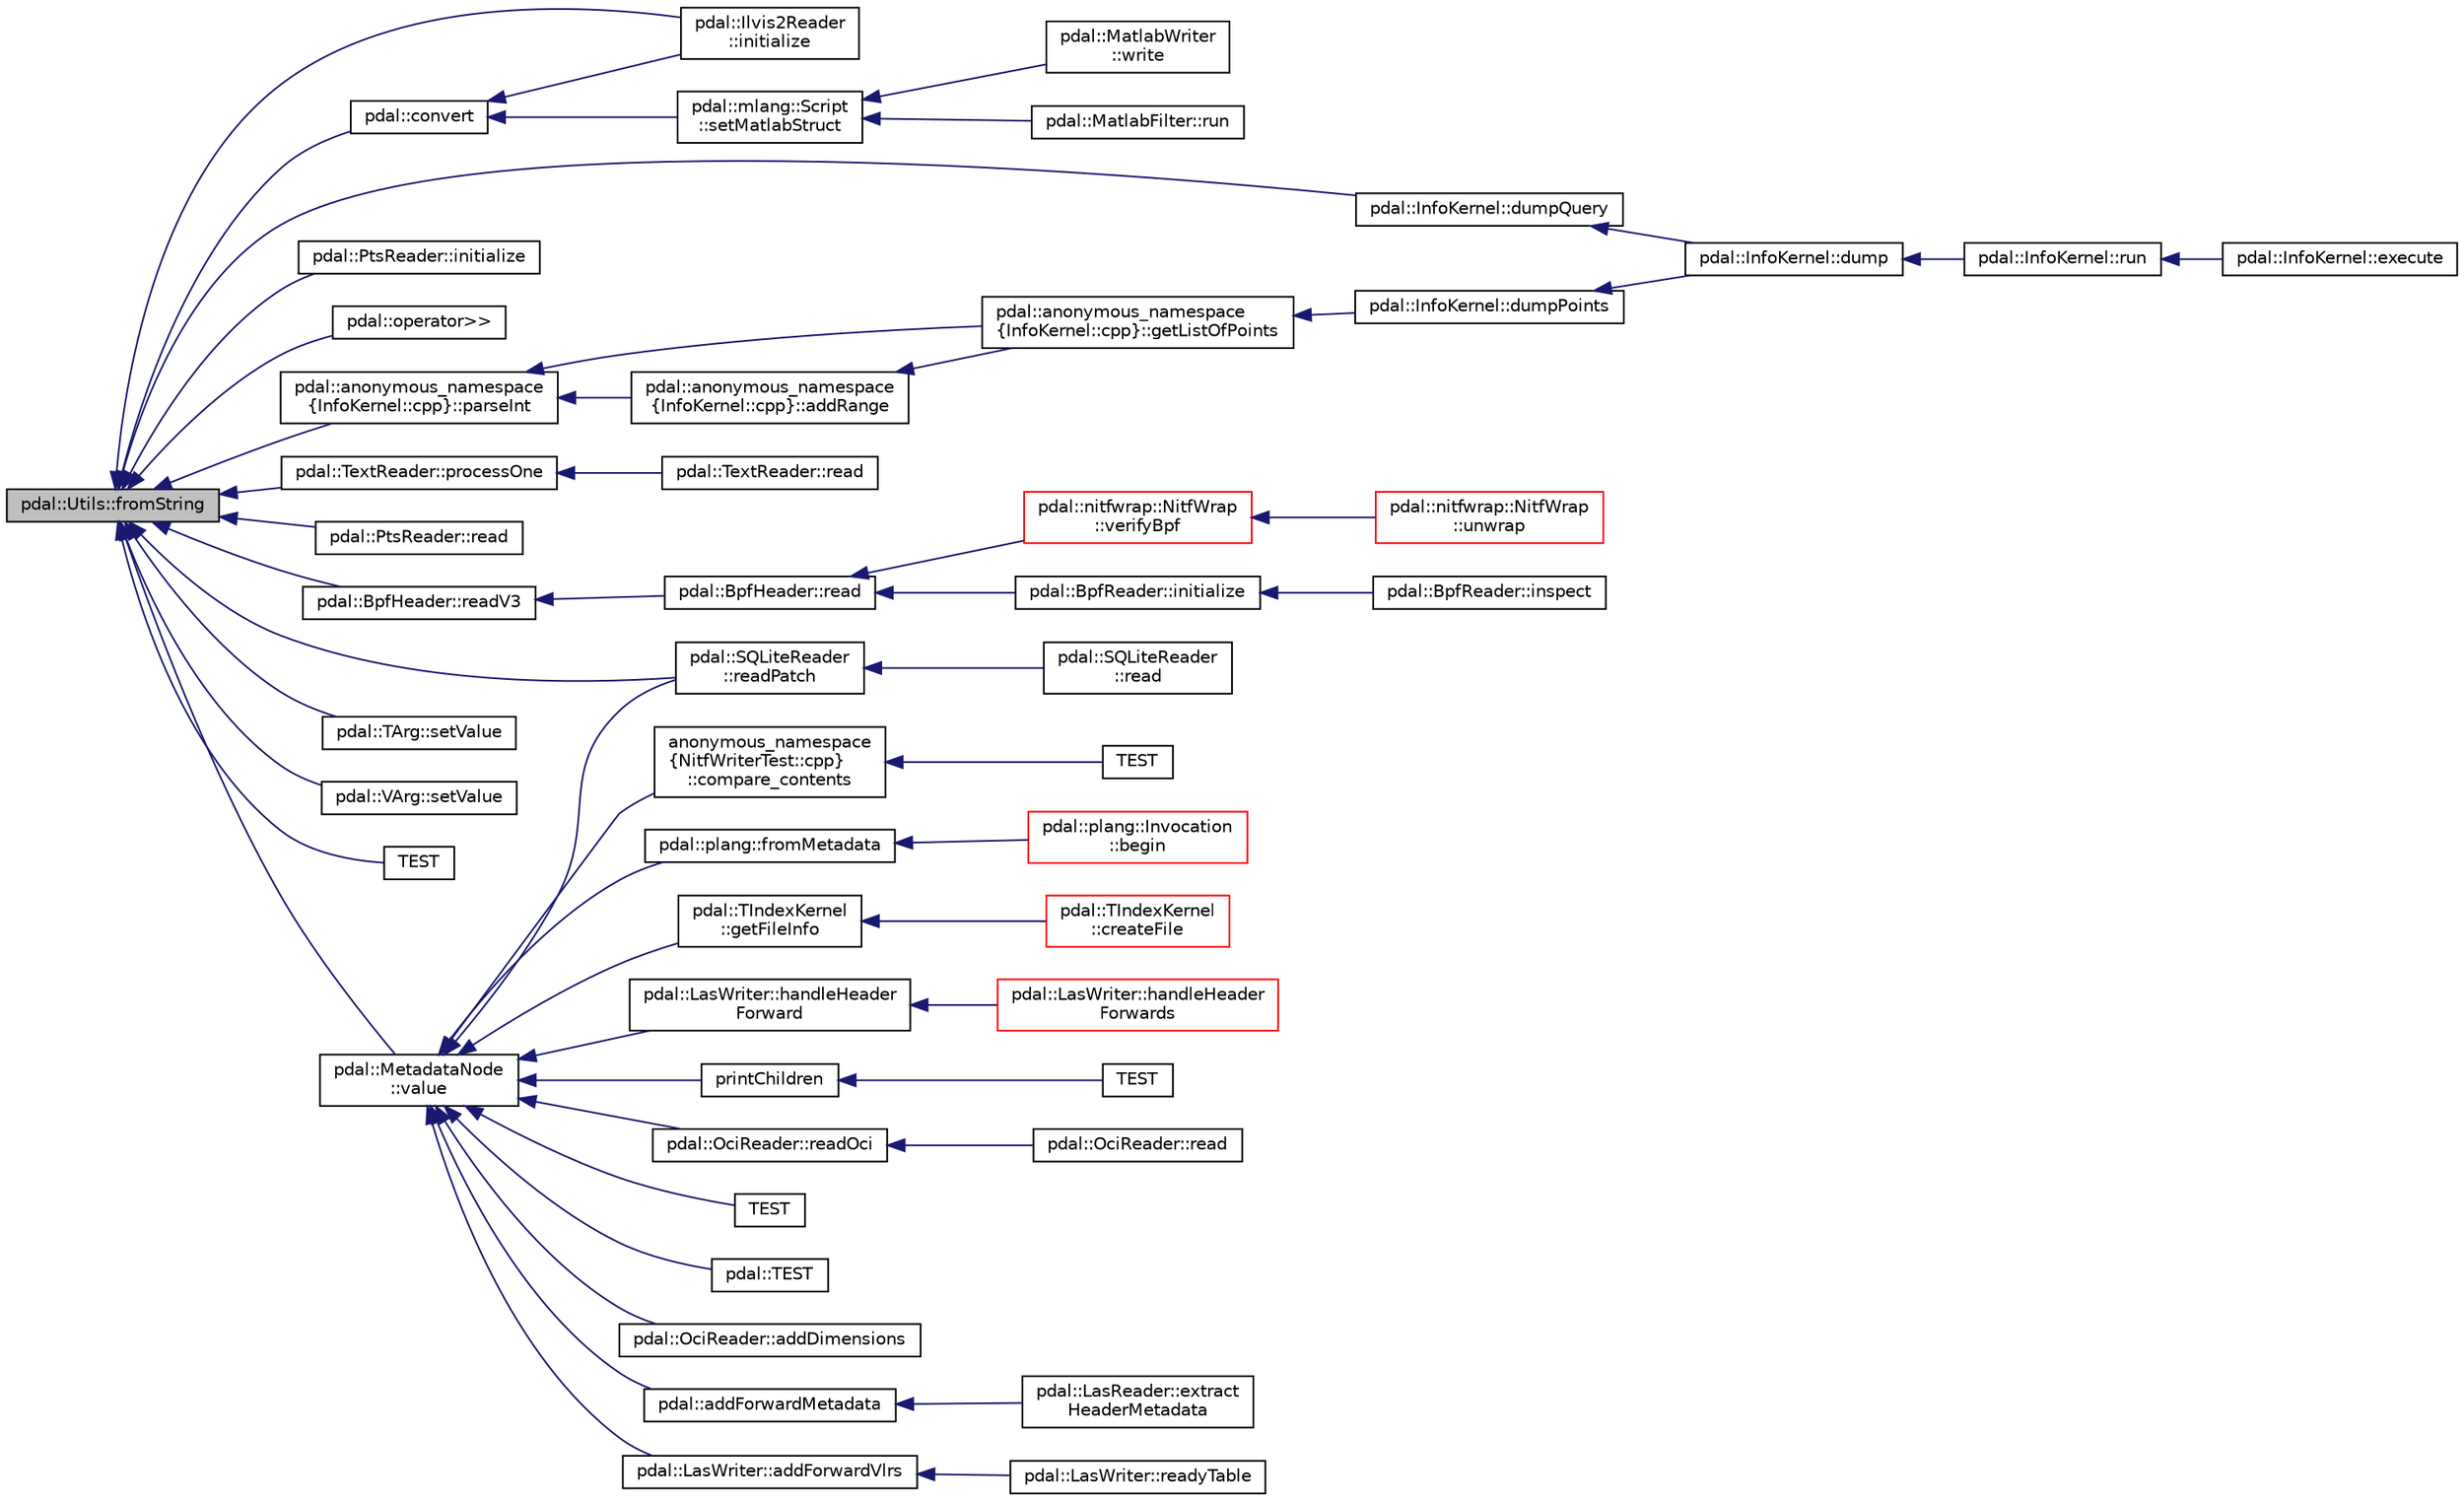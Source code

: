 digraph "pdal::Utils::fromString"
{
  edge [fontname="Helvetica",fontsize="10",labelfontname="Helvetica",labelfontsize="10"];
  node [fontname="Helvetica",fontsize="10",shape=record];
  rankdir="LR";
  Node1 [label="pdal::Utils::fromString",height=0.2,width=0.4,color="black", fillcolor="grey75", style="filled", fontcolor="black"];
  Node1 -> Node2 [dir="back",color="midnightblue",fontsize="10",style="solid",fontname="Helvetica"];
  Node2 [label="pdal::convert",height=0.2,width=0.4,color="black", fillcolor="white", style="filled",URL="$namespacepdal.html#ab387fd54978ba0ced5eb868065f2117e"];
  Node2 -> Node3 [dir="back",color="midnightblue",fontsize="10",style="solid",fontname="Helvetica"];
  Node3 [label="pdal::Ilvis2Reader\l::initialize",height=0.2,width=0.4,color="black", fillcolor="white", style="filled",URL="$classpdal_1_1Ilvis2Reader.html#a506273c16d7e431273181a9d2fd2b736"];
  Node2 -> Node4 [dir="back",color="midnightblue",fontsize="10",style="solid",fontname="Helvetica"];
  Node4 [label="pdal::mlang::Script\l::setMatlabStruct",height=0.2,width=0.4,color="black", fillcolor="white", style="filled",URL="$classpdal_1_1mlang_1_1Script.html#afbb1ef33651f4742aad98f4acc51a572"];
  Node4 -> Node5 [dir="back",color="midnightblue",fontsize="10",style="solid",fontname="Helvetica"];
  Node5 [label="pdal::MatlabFilter::run",height=0.2,width=0.4,color="black", fillcolor="white", style="filled",URL="$classpdal_1_1MatlabFilter.html#a8936067bb62fb503d654703fb4dbb45a"];
  Node4 -> Node6 [dir="back",color="midnightblue",fontsize="10",style="solid",fontname="Helvetica"];
  Node6 [label="pdal::MatlabWriter\l::write",height=0.2,width=0.4,color="black", fillcolor="white", style="filled",URL="$classpdal_1_1MatlabWriter.html#a96ed356ff0f2ae0276cbdbb050be13b6"];
  Node1 -> Node7 [dir="back",color="midnightblue",fontsize="10",style="solid",fontname="Helvetica"];
  Node7 [label="pdal::InfoKernel::dumpQuery",height=0.2,width=0.4,color="black", fillcolor="white", style="filled",URL="$classpdal_1_1InfoKernel.html#a560094127dc8acaf76ab8a3ed9656ce9"];
  Node7 -> Node8 [dir="back",color="midnightblue",fontsize="10",style="solid",fontname="Helvetica"];
  Node8 [label="pdal::InfoKernel::dump",height=0.2,width=0.4,color="black", fillcolor="white", style="filled",URL="$classpdal_1_1InfoKernel.html#a402cba839f0a07e7d1b5982869ae71c5"];
  Node8 -> Node9 [dir="back",color="midnightblue",fontsize="10",style="solid",fontname="Helvetica"];
  Node9 [label="pdal::InfoKernel::run",height=0.2,width=0.4,color="black", fillcolor="white", style="filled",URL="$classpdal_1_1InfoKernel.html#a507a4fa6aa98127ddc55bb730bcf6a2f"];
  Node9 -> Node10 [dir="back",color="midnightblue",fontsize="10",style="solid",fontname="Helvetica"];
  Node10 [label="pdal::InfoKernel::execute",height=0.2,width=0.4,color="black", fillcolor="white", style="filled",URL="$classpdal_1_1InfoKernel.html#ac8d3f256fa5d844710b25034f4e22eaa"];
  Node1 -> Node11 [dir="back",color="midnightblue",fontsize="10",style="solid",fontname="Helvetica"];
  Node11 [label="pdal::PtsReader::initialize",height=0.2,width=0.4,color="black", fillcolor="white", style="filled",URL="$classpdal_1_1PtsReader.html#a331fe78356805cb6beb1085ee09b5bd5"];
  Node1 -> Node3 [dir="back",color="midnightblue",fontsize="10",style="solid",fontname="Helvetica"];
  Node1 -> Node12 [dir="back",color="midnightblue",fontsize="10",style="solid",fontname="Helvetica"];
  Node12 [label="pdal::operator\>\>",height=0.2,width=0.4,color="black", fillcolor="white", style="filled",URL="$namespacepdal.html#ab11fd1185db9d2fcb67730358d6745a5"];
  Node1 -> Node13 [dir="back",color="midnightblue",fontsize="10",style="solid",fontname="Helvetica"];
  Node13 [label="pdal::anonymous_namespace\l\{InfoKernel::cpp\}::parseInt",height=0.2,width=0.4,color="black", fillcolor="white", style="filled",URL="$namespacepdal_1_1anonymous__namespace_02InfoKernel_8cpp_03.html#a0f590d468dc58e0c4a9f9ee2ca0e855d"];
  Node13 -> Node14 [dir="back",color="midnightblue",fontsize="10",style="solid",fontname="Helvetica"];
  Node14 [label="pdal::anonymous_namespace\l\{InfoKernel::cpp\}::addRange",height=0.2,width=0.4,color="black", fillcolor="white", style="filled",URL="$namespacepdal_1_1anonymous__namespace_02InfoKernel_8cpp_03.html#a72f8761753ba2cf286bbe770c0d7dd45"];
  Node14 -> Node15 [dir="back",color="midnightblue",fontsize="10",style="solid",fontname="Helvetica"];
  Node15 [label="pdal::anonymous_namespace\l\{InfoKernel::cpp\}::getListOfPoints",height=0.2,width=0.4,color="black", fillcolor="white", style="filled",URL="$namespacepdal_1_1anonymous__namespace_02InfoKernel_8cpp_03.html#af6d8bead92b952511925b36e6204bdd6"];
  Node15 -> Node16 [dir="back",color="midnightblue",fontsize="10",style="solid",fontname="Helvetica"];
  Node16 [label="pdal::InfoKernel::dumpPoints",height=0.2,width=0.4,color="black", fillcolor="white", style="filled",URL="$classpdal_1_1InfoKernel.html#ae3390441d7172ddfee191dddef7c2fce"];
  Node16 -> Node8 [dir="back",color="midnightblue",fontsize="10",style="solid",fontname="Helvetica"];
  Node13 -> Node15 [dir="back",color="midnightblue",fontsize="10",style="solid",fontname="Helvetica"];
  Node1 -> Node17 [dir="back",color="midnightblue",fontsize="10",style="solid",fontname="Helvetica"];
  Node17 [label="pdal::TextReader::processOne",height=0.2,width=0.4,color="black", fillcolor="white", style="filled",URL="$classpdal_1_1TextReader.html#a55dcdf19c947158592db12930696b0a0"];
  Node17 -> Node18 [dir="back",color="midnightblue",fontsize="10",style="solid",fontname="Helvetica"];
  Node18 [label="pdal::TextReader::read",height=0.2,width=0.4,color="black", fillcolor="white", style="filled",URL="$classpdal_1_1TextReader.html#abced10f0b951aae75fa82807b78cc111"];
  Node1 -> Node19 [dir="back",color="midnightblue",fontsize="10",style="solid",fontname="Helvetica"];
  Node19 [label="pdal::PtsReader::read",height=0.2,width=0.4,color="black", fillcolor="white", style="filled",URL="$classpdal_1_1PtsReader.html#a3da165f5cf09b1c0abf6e081ecafd802"];
  Node1 -> Node20 [dir="back",color="midnightblue",fontsize="10",style="solid",fontname="Helvetica"];
  Node20 [label="pdal::SQLiteReader\l::readPatch",height=0.2,width=0.4,color="black", fillcolor="white", style="filled",URL="$classpdal_1_1SQLiteReader.html#a751ed702c4435a20319840b0727d1a57"];
  Node20 -> Node21 [dir="back",color="midnightblue",fontsize="10",style="solid",fontname="Helvetica"];
  Node21 [label="pdal::SQLiteReader\l::read",height=0.2,width=0.4,color="black", fillcolor="white", style="filled",URL="$classpdal_1_1SQLiteReader.html#a860ce10057372d42f95445fef91f9931"];
  Node1 -> Node22 [dir="back",color="midnightblue",fontsize="10",style="solid",fontname="Helvetica"];
  Node22 [label="pdal::BpfHeader::readV3",height=0.2,width=0.4,color="black", fillcolor="white", style="filled",URL="$structpdal_1_1BpfHeader.html#aeaa42c073c9f7b53029d78ad96e3bb88"];
  Node22 -> Node23 [dir="back",color="midnightblue",fontsize="10",style="solid",fontname="Helvetica"];
  Node23 [label="pdal::BpfHeader::read",height=0.2,width=0.4,color="black", fillcolor="white", style="filled",URL="$structpdal_1_1BpfHeader.html#afd1f26508245fee01ba8e8332b69d6d9"];
  Node23 -> Node24 [dir="back",color="midnightblue",fontsize="10",style="solid",fontname="Helvetica"];
  Node24 [label="pdal::BpfReader::initialize",height=0.2,width=0.4,color="black", fillcolor="white", style="filled",URL="$classpdal_1_1BpfReader.html#ab7dd5387cb7f88c2c5bbbc1d4838be50"];
  Node24 -> Node25 [dir="back",color="midnightblue",fontsize="10",style="solid",fontname="Helvetica"];
  Node25 [label="pdal::BpfReader::inspect",height=0.2,width=0.4,color="black", fillcolor="white", style="filled",URL="$classpdal_1_1BpfReader.html#accb0283f384ad927abc5f37881be748c"];
  Node23 -> Node26 [dir="back",color="midnightblue",fontsize="10",style="solid",fontname="Helvetica"];
  Node26 [label="pdal::nitfwrap::NitfWrap\l::verifyBpf",height=0.2,width=0.4,color="red", fillcolor="white", style="filled",URL="$classpdal_1_1nitfwrap_1_1NitfWrap.html#aafa26f494da377aa5704bf10cc9e3d03"];
  Node26 -> Node27 [dir="back",color="midnightblue",fontsize="10",style="solid",fontname="Helvetica"];
  Node27 [label="pdal::nitfwrap::NitfWrap\l::unwrap",height=0.2,width=0.4,color="red", fillcolor="white", style="filled",URL="$classpdal_1_1nitfwrap_1_1NitfWrap.html#a427c1cc359051aed8f90ec5ba317de89"];
  Node1 -> Node28 [dir="back",color="midnightblue",fontsize="10",style="solid",fontname="Helvetica"];
  Node28 [label="pdal::TArg::setValue",height=0.2,width=0.4,color="black", fillcolor="white", style="filled",URL="$classpdal_1_1TArg.html#a1cbb676382245c3064f8eef6cd4e4f06"];
  Node1 -> Node29 [dir="back",color="midnightblue",fontsize="10",style="solid",fontname="Helvetica"];
  Node29 [label="pdal::VArg::setValue",height=0.2,width=0.4,color="black", fillcolor="white", style="filled",URL="$classpdal_1_1VArg.html#a257562b978fbe599d017f7bb4f34d60a"];
  Node1 -> Node30 [dir="back",color="midnightblue",fontsize="10",style="solid",fontname="Helvetica"];
  Node30 [label="TEST",height=0.2,width=0.4,color="black", fillcolor="white", style="filled",URL="$EigenTest_8cpp.html#a4f0e449f94752323ba4656d556fb6732"];
  Node1 -> Node31 [dir="back",color="midnightblue",fontsize="10",style="solid",fontname="Helvetica"];
  Node31 [label="pdal::MetadataNode\l::value",height=0.2,width=0.4,color="black", fillcolor="white", style="filled",URL="$classpdal_1_1MetadataNode.html#ab5c86ccff7ced090522b31cdc6c772b6"];
  Node31 -> Node32 [dir="back",color="midnightblue",fontsize="10",style="solid",fontname="Helvetica"];
  Node32 [label="pdal::OciReader::addDimensions",height=0.2,width=0.4,color="black", fillcolor="white", style="filled",URL="$classpdal_1_1OciReader.html#a4b1be832c15f90d15eb707f5d280ebaf"];
  Node31 -> Node33 [dir="back",color="midnightblue",fontsize="10",style="solid",fontname="Helvetica"];
  Node33 [label="pdal::addForwardMetadata",height=0.2,width=0.4,color="black", fillcolor="white", style="filled",URL="$namespacepdal.html#a11786e6ac4fd15c32dea2febd0c4cb61"];
  Node33 -> Node34 [dir="back",color="midnightblue",fontsize="10",style="solid",fontname="Helvetica"];
  Node34 [label="pdal::LasReader::extract\lHeaderMetadata",height=0.2,width=0.4,color="black", fillcolor="white", style="filled",URL="$classpdal_1_1LasReader.html#ae37da23f5ec384cb4b43be8c9676805a"];
  Node31 -> Node35 [dir="back",color="midnightblue",fontsize="10",style="solid",fontname="Helvetica"];
  Node35 [label="pdal::LasWriter::addForwardVlrs",height=0.2,width=0.4,color="black", fillcolor="white", style="filled",URL="$classpdal_1_1LasWriter.html#aabf75f7bd3615f00707fc687dc693d0f",tooltip="Add VLRs forwarded from the input. "];
  Node35 -> Node36 [dir="back",color="midnightblue",fontsize="10",style="solid",fontname="Helvetica"];
  Node36 [label="pdal::LasWriter::readyTable",height=0.2,width=0.4,color="black", fillcolor="white", style="filled",URL="$classpdal_1_1LasWriter.html#a2e5b4f04008d3784799d9e4ad029352a"];
  Node31 -> Node37 [dir="back",color="midnightblue",fontsize="10",style="solid",fontname="Helvetica"];
  Node37 [label="anonymous_namespace\l\{NitfWriterTest::cpp\}\l::compare_contents",height=0.2,width=0.4,color="black", fillcolor="white", style="filled",URL="$namespaceanonymous__namespace_02NitfWriterTest_8cpp_03.html#a9850e52970d9cc3d2e55bc35a299a6dd"];
  Node37 -> Node38 [dir="back",color="midnightblue",fontsize="10",style="solid",fontname="Helvetica"];
  Node38 [label="TEST",height=0.2,width=0.4,color="black", fillcolor="white", style="filled",URL="$NitfWriterTest_8cpp.html#ae0d1cacfb011586d52d1de00e1aca19f"];
  Node31 -> Node39 [dir="back",color="midnightblue",fontsize="10",style="solid",fontname="Helvetica"];
  Node39 [label="pdal::plang::fromMetadata",height=0.2,width=0.4,color="black", fillcolor="white", style="filled",URL="$namespacepdal_1_1plang.html#aadb0654c8e74d07ceb868c94f430f94a"];
  Node39 -> Node40 [dir="back",color="midnightblue",fontsize="10",style="solid",fontname="Helvetica"];
  Node40 [label="pdal::plang::Invocation\l::begin",height=0.2,width=0.4,color="red", fillcolor="white", style="filled",URL="$classpdal_1_1plang_1_1Invocation.html#adfe14b064df9a0d4dcf2d1da8a7cb1d8"];
  Node31 -> Node41 [dir="back",color="midnightblue",fontsize="10",style="solid",fontname="Helvetica"];
  Node41 [label="pdal::TIndexKernel\l::getFileInfo",height=0.2,width=0.4,color="black", fillcolor="white", style="filled",URL="$classpdal_1_1TIndexKernel.html#a496ad191832c2af610f60ae5ef00d1d0"];
  Node41 -> Node42 [dir="back",color="midnightblue",fontsize="10",style="solid",fontname="Helvetica"];
  Node42 [label="pdal::TIndexKernel\l::createFile",height=0.2,width=0.4,color="red", fillcolor="white", style="filled",URL="$classpdal_1_1TIndexKernel.html#a4b8641b118372c9dc004ff4ed105a91e"];
  Node31 -> Node43 [dir="back",color="midnightblue",fontsize="10",style="solid",fontname="Helvetica"];
  Node43 [label="pdal::LasWriter::handleHeader\lForward",height=0.2,width=0.4,color="black", fillcolor="white", style="filled",URL="$classpdal_1_1LasWriter.html#ade04e04a657bb03720151c59a8c86b45"];
  Node43 -> Node44 [dir="back",color="midnightblue",fontsize="10",style="solid",fontname="Helvetica"];
  Node44 [label="pdal::LasWriter::handleHeader\lForwards",height=0.2,width=0.4,color="red", fillcolor="white", style="filled",URL="$classpdal_1_1LasWriter.html#aa362380c11c834b5fe51d81b099ba7c5"];
  Node31 -> Node45 [dir="back",color="midnightblue",fontsize="10",style="solid",fontname="Helvetica"];
  Node45 [label="printChildren",height=0.2,width=0.4,color="black", fillcolor="white", style="filled",URL="$HexbinFilterTest_8cpp.html#aa81c0c0394d46b39e59283dea89f3bd8"];
  Node45 -> Node46 [dir="back",color="midnightblue",fontsize="10",style="solid",fontname="Helvetica"];
  Node46 [label="TEST",height=0.2,width=0.4,color="black", fillcolor="white", style="filled",URL="$HexbinFilterTest_8cpp.html#a3236b5bbf267f164a43a7e7d8ee9c0cc"];
  Node31 -> Node47 [dir="back",color="midnightblue",fontsize="10",style="solid",fontname="Helvetica"];
  Node47 [label="pdal::OciReader::readOci",height=0.2,width=0.4,color="black", fillcolor="white", style="filled",URL="$classpdal_1_1OciReader.html#a037e27a09676d06f791f4b39945d7d8e"];
  Node47 -> Node48 [dir="back",color="midnightblue",fontsize="10",style="solid",fontname="Helvetica"];
  Node48 [label="pdal::OciReader::read",height=0.2,width=0.4,color="black", fillcolor="white", style="filled",URL="$classpdal_1_1OciReader.html#ae697d44314c547c0e8458505c060448b"];
  Node31 -> Node20 [dir="back",color="midnightblue",fontsize="10",style="solid",fontname="Helvetica"];
  Node31 -> Node49 [dir="back",color="midnightblue",fontsize="10",style="solid",fontname="Helvetica"];
  Node49 [label="TEST",height=0.2,width=0.4,color="black", fillcolor="white", style="filled",URL="$NitfReaderTest_8cpp.html#a1ddecda4511b930001aaf117a037bfca"];
  Node31 -> Node50 [dir="back",color="midnightblue",fontsize="10",style="solid",fontname="Helvetica"];
  Node50 [label="pdal::TEST",height=0.2,width=0.4,color="black", fillcolor="white", style="filled",URL="$namespacepdal.html#acc912ca33465ea181fa835a4b073a77b"];
}

